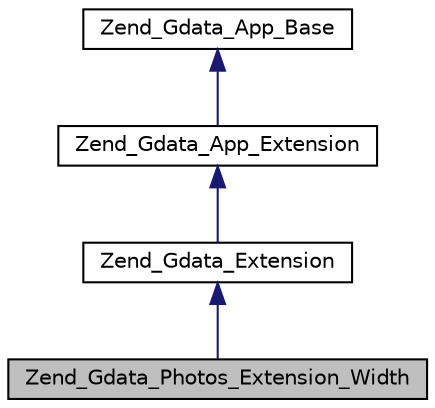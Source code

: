 digraph G
{
  edge [fontname="Helvetica",fontsize="10",labelfontname="Helvetica",labelfontsize="10"];
  node [fontname="Helvetica",fontsize="10",shape=record];
  Node1 [label="Zend_Gdata_Photos_Extension_Width",height=0.2,width=0.4,color="black", fillcolor="grey75", style="filled" fontcolor="black"];
  Node2 -> Node1 [dir="back",color="midnightblue",fontsize="10",style="solid",fontname="Helvetica"];
  Node2 [label="Zend_Gdata_Extension",height=0.2,width=0.4,color="black", fillcolor="white", style="filled",URL="$class_zend___gdata___extension.html"];
  Node3 -> Node2 [dir="back",color="midnightblue",fontsize="10",style="solid",fontname="Helvetica"];
  Node3 [label="Zend_Gdata_App_Extension",height=0.2,width=0.4,color="black", fillcolor="white", style="filled",URL="$class_zend___gdata___app___extension.html"];
  Node4 -> Node3 [dir="back",color="midnightblue",fontsize="10",style="solid",fontname="Helvetica"];
  Node4 [label="Zend_Gdata_App_Base",height=0.2,width=0.4,color="black", fillcolor="white", style="filled",URL="$class_zend___gdata___app___base.html"];
}
